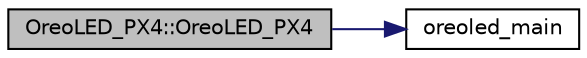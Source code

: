 digraph "OreoLED_PX4::OreoLED_PX4"
{
 // INTERACTIVE_SVG=YES
  edge [fontname="Helvetica",fontsize="10",labelfontname="Helvetica",labelfontsize="10"];
  node [fontname="Helvetica",fontsize="10",shape=record];
  rankdir="LR";
  Node1 [label="OreoLED_PX4::OreoLED_PX4",height=0.2,width=0.4,color="black", fillcolor="grey75", style="filled", fontcolor="black"];
  Node1 -> Node2 [color="midnightblue",fontsize="10",style="solid",fontname="Helvetica"];
  Node2 [label="oreoled_main",height=0.2,width=0.4,color="black", fillcolor="white", style="filled",URL="$OreoLED__PX4_8cpp.html#a8769d42dad1d618df35f07cc452ff041"];
}
